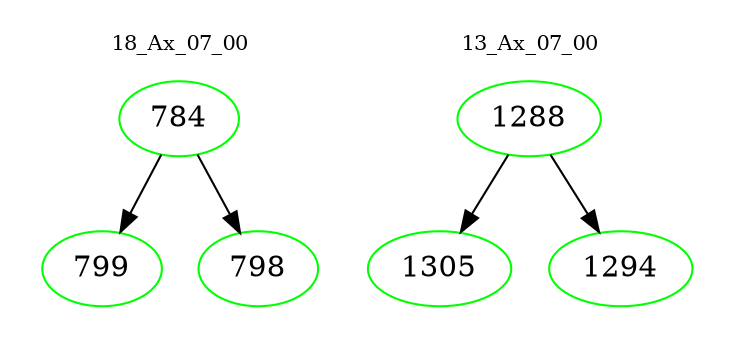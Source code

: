 digraph{
subgraph cluster_0 {
color = white
label = "18_Ax_07_00";
fontsize=10;
T0_784 [label="784", color="green"]
T0_784 -> T0_799 [color="black"]
T0_799 [label="799", color="green"]
T0_784 -> T0_798 [color="black"]
T0_798 [label="798", color="green"]
}
subgraph cluster_1 {
color = white
label = "13_Ax_07_00";
fontsize=10;
T1_1288 [label="1288", color="green"]
T1_1288 -> T1_1305 [color="black"]
T1_1305 [label="1305", color="green"]
T1_1288 -> T1_1294 [color="black"]
T1_1294 [label="1294", color="green"]
}
}
